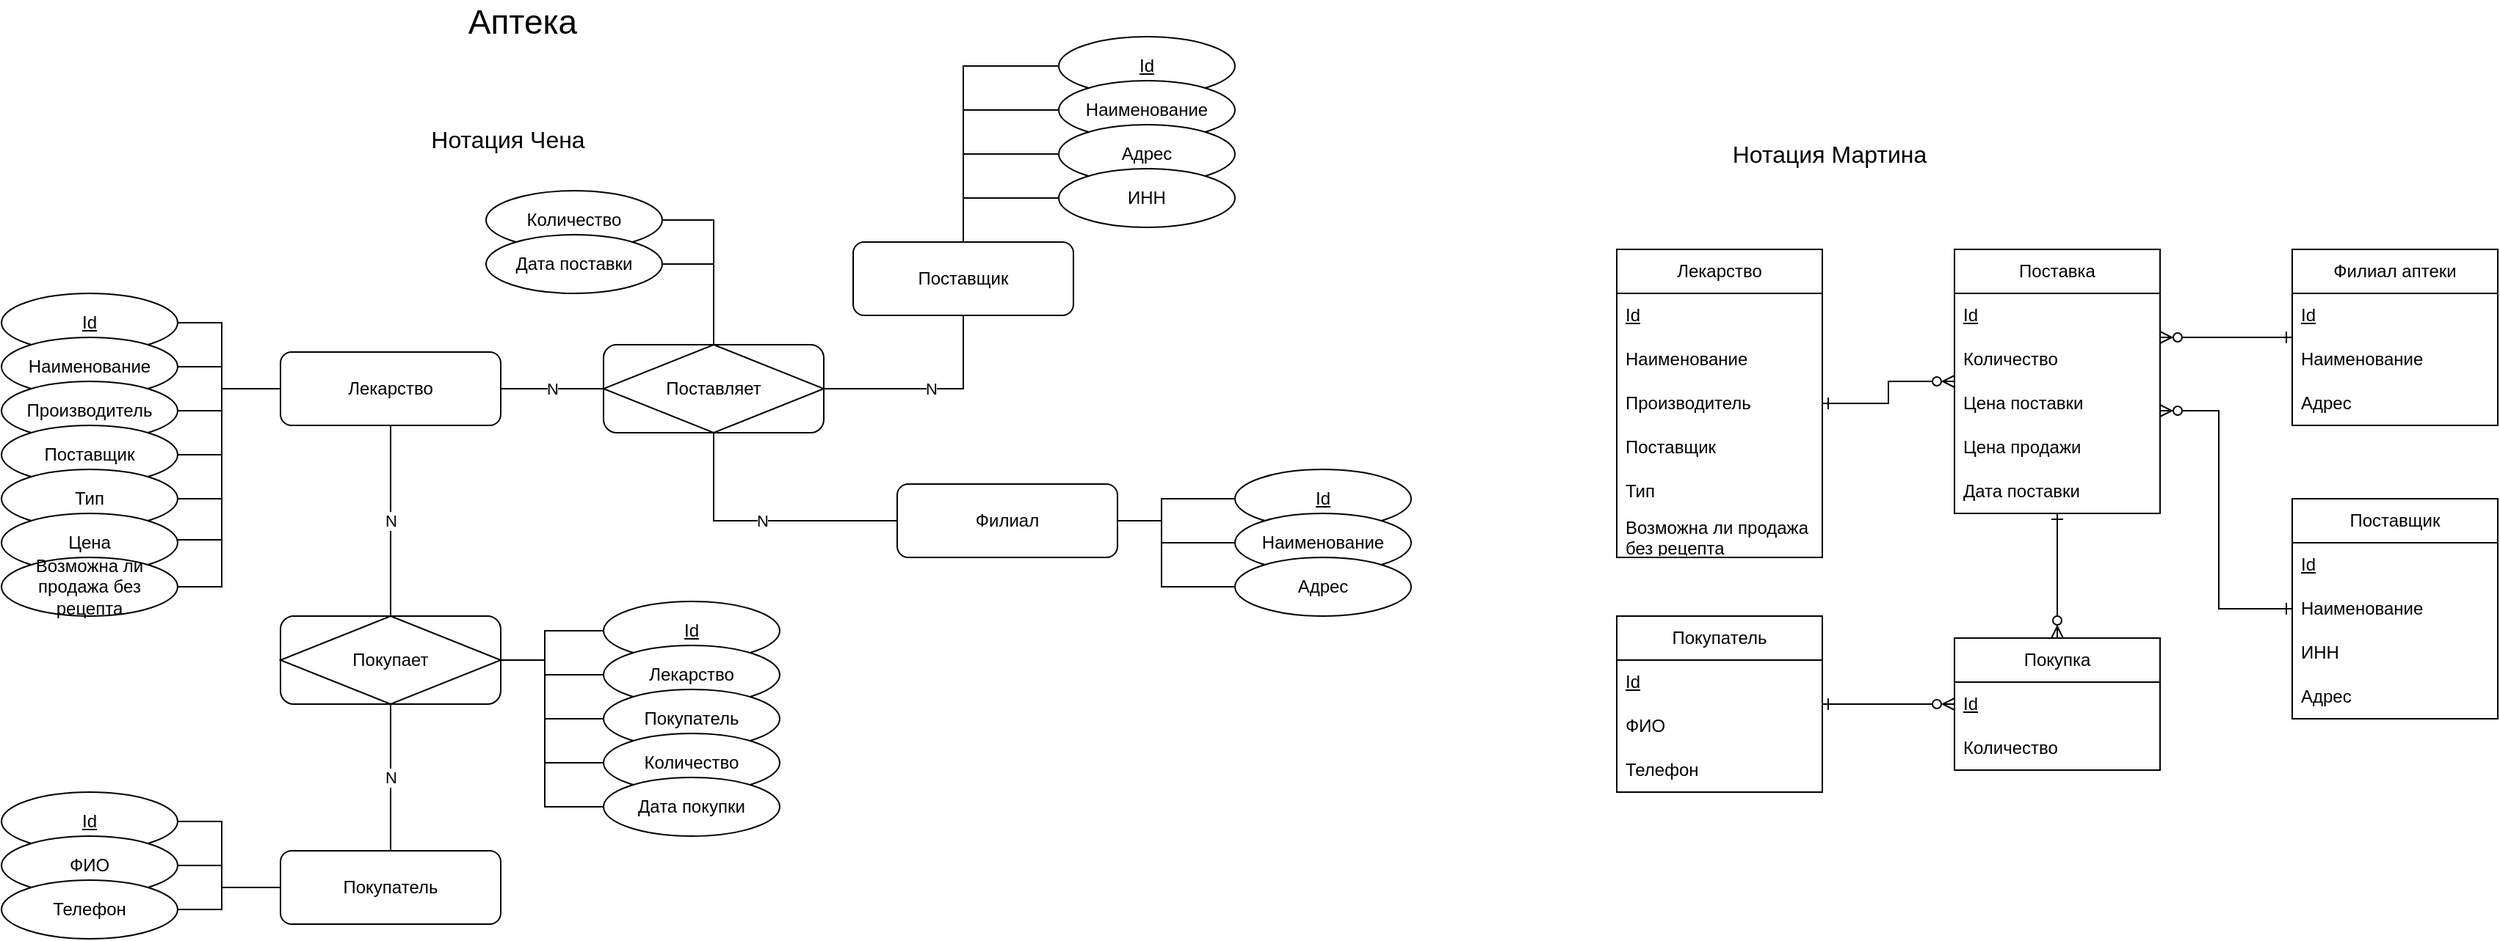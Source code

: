 <mxfile version="28.1.0">
  <diagram name="Страница — 1" id="FdrjbKADJGY1u3tTIWQw">
    <mxGraphModel dx="1416" dy="645" grid="1" gridSize="10" guides="1" tooltips="1" connect="1" arrows="1" fold="1" page="0" pageScale="1" pageWidth="827" pageHeight="1169" math="0" shadow="0">
      <root>
        <mxCell id="0" />
        <mxCell id="1" parent="0" />
        <mxCell id="_0isalq4gBAh9B2EabAM-83" value="" style="rounded=1;whiteSpace=wrap;html=1;" vertex="1" parent="1">
          <mxGeometry x="400" y="275" width="150" height="60" as="geometry" />
        </mxCell>
        <mxCell id="_0isalq4gBAh9B2EabAM-51" value="" style="rounded=1;whiteSpace=wrap;html=1;" vertex="1" parent="1">
          <mxGeometry x="180" y="460" width="150" height="60" as="geometry" />
        </mxCell>
        <mxCell id="_0isalq4gBAh9B2EabAM-1" value="Аптека" style="text;html=1;align=center;verticalAlign=middle;whiteSpace=wrap;rounded=0;fontSize=23;" vertex="1" parent="1">
          <mxGeometry x="280" y="40" width="130" height="30" as="geometry" />
        </mxCell>
        <mxCell id="_0isalq4gBAh9B2EabAM-4" value="N" style="edgeStyle=orthogonalEdgeStyle;rounded=0;orthogonalLoop=1;jettySize=auto;html=1;endArrow=none;endFill=0;" edge="1" parent="1" source="_0isalq4gBAh9B2EabAM-5" target="_0isalq4gBAh9B2EabAM-83">
          <mxGeometry relative="1" as="geometry">
            <Array as="points" />
          </mxGeometry>
        </mxCell>
        <mxCell id="_0isalq4gBAh9B2EabAM-5" value="Лекарство" style="rounded=1;whiteSpace=wrap;html=1;" vertex="1" parent="1">
          <mxGeometry x="180" y="280" width="150" height="50" as="geometry" />
        </mxCell>
        <mxCell id="_0isalq4gBAh9B2EabAM-6" value="Поставляет" style="rhombus;whiteSpace=wrap;html=1;" vertex="1" parent="1">
          <mxGeometry x="400" y="275" width="150" height="60" as="geometry" />
        </mxCell>
        <mxCell id="_0isalq4gBAh9B2EabAM-7" value="" style="edgeStyle=orthogonalEdgeStyle;rounded=0;orthogonalLoop=1;jettySize=auto;html=1;endArrow=none;endFill=0;" edge="1" parent="1" source="_0isalq4gBAh9B2EabAM-8" target="_0isalq4gBAh9B2EabAM-5">
          <mxGeometry relative="1" as="geometry">
            <Array as="points">
              <mxPoint x="140" y="260" />
              <mxPoint x="140" y="305" />
            </Array>
          </mxGeometry>
        </mxCell>
        <mxCell id="_0isalq4gBAh9B2EabAM-8" value="Id" style="ellipse;whiteSpace=wrap;html=1;fontStyle=4" vertex="1" parent="1">
          <mxGeometry x="-10" y="240" width="120" height="40" as="geometry" />
        </mxCell>
        <mxCell id="_0isalq4gBAh9B2EabAM-9" value="" style="edgeStyle=orthogonalEdgeStyle;rounded=0;orthogonalLoop=1;jettySize=auto;html=1;endArrow=none;endFill=0;" edge="1" parent="1" source="_0isalq4gBAh9B2EabAM-10" target="_0isalq4gBAh9B2EabAM-5">
          <mxGeometry relative="1" as="geometry">
            <Array as="points">
              <mxPoint x="140" y="290" />
              <mxPoint x="140" y="305" />
            </Array>
          </mxGeometry>
        </mxCell>
        <mxCell id="_0isalq4gBAh9B2EabAM-10" value="Наименование" style="ellipse;whiteSpace=wrap;html=1;fontStyle=0" vertex="1" parent="1">
          <mxGeometry x="-10" y="270" width="120" height="40" as="geometry" />
        </mxCell>
        <mxCell id="_0isalq4gBAh9B2EabAM-11" value="" style="edgeStyle=orthogonalEdgeStyle;rounded=0;orthogonalLoop=1;jettySize=auto;html=1;endArrow=none;endFill=0;" edge="1" parent="1" source="_0isalq4gBAh9B2EabAM-12" target="_0isalq4gBAh9B2EabAM-5">
          <mxGeometry relative="1" as="geometry">
            <Array as="points">
              <mxPoint x="140" y="320" />
              <mxPoint x="140" y="305" />
            </Array>
          </mxGeometry>
        </mxCell>
        <mxCell id="_0isalq4gBAh9B2EabAM-12" value="Производитель" style="ellipse;whiteSpace=wrap;html=1;fontStyle=0" vertex="1" parent="1">
          <mxGeometry x="-10" y="300" width="120" height="40" as="geometry" />
        </mxCell>
        <mxCell id="_0isalq4gBAh9B2EabAM-13" value="" style="edgeStyle=orthogonalEdgeStyle;rounded=0;orthogonalLoop=1;jettySize=auto;html=1;endArrow=none;endFill=0;" edge="1" parent="1" source="_0isalq4gBAh9B2EabAM-14" target="_0isalq4gBAh9B2EabAM-5">
          <mxGeometry relative="1" as="geometry">
            <Array as="points">
              <mxPoint x="140" y="350" />
              <mxPoint x="140" y="305" />
            </Array>
          </mxGeometry>
        </mxCell>
        <mxCell id="_0isalq4gBAh9B2EabAM-14" value="Поставщик" style="ellipse;whiteSpace=wrap;html=1;fontStyle=0" vertex="1" parent="1">
          <mxGeometry x="-10" y="330" width="120" height="40" as="geometry" />
        </mxCell>
        <mxCell id="_0isalq4gBAh9B2EabAM-15" value="Тип" style="ellipse;whiteSpace=wrap;html=1;fontStyle=0" vertex="1" parent="1">
          <mxGeometry x="-10" y="360" width="120" height="40" as="geometry" />
        </mxCell>
        <mxCell id="_0isalq4gBAh9B2EabAM-16" value="Цена" style="ellipse;whiteSpace=wrap;html=1;fontStyle=0" vertex="1" parent="1">
          <mxGeometry x="-10" y="390" width="120" height="40" as="geometry" />
        </mxCell>
        <mxCell id="_0isalq4gBAh9B2EabAM-17" value="" style="edgeStyle=orthogonalEdgeStyle;rounded=0;orthogonalLoop=1;jettySize=auto;html=1;endArrow=none;endFill=0;" edge="1" parent="1" source="_0isalq4gBAh9B2EabAM-18" target="_0isalq4gBAh9B2EabAM-5">
          <mxGeometry relative="1" as="geometry">
            <Array as="points">
              <mxPoint x="140" y="440" />
              <mxPoint x="140" y="305" />
            </Array>
          </mxGeometry>
        </mxCell>
        <mxCell id="_0isalq4gBAh9B2EabAM-18" value="Возможна ли продажа без рецепта" style="ellipse;whiteSpace=wrap;html=1;fontStyle=0" vertex="1" parent="1">
          <mxGeometry x="-10" y="420" width="120" height="40" as="geometry" />
        </mxCell>
        <mxCell id="_0isalq4gBAh9B2EabAM-19" value="" style="rounded=0;orthogonalLoop=1;jettySize=auto;html=1;endArrow=none;endFill=0;edgeStyle=orthogonalEdgeStyle;" edge="1" parent="1" source="_0isalq4gBAh9B2EabAM-15" target="_0isalq4gBAh9B2EabAM-5">
          <mxGeometry relative="1" as="geometry">
            <mxPoint x="130" y="415" as="sourcePoint" />
            <mxPoint x="200" y="370" as="targetPoint" />
            <Array as="points">
              <mxPoint x="140" y="380" />
              <mxPoint x="140" y="305" />
            </Array>
          </mxGeometry>
        </mxCell>
        <mxCell id="_0isalq4gBAh9B2EabAM-20" value="" style="rounded=0;orthogonalLoop=1;jettySize=auto;html=1;endArrow=none;endFill=0;edgeStyle=orthogonalEdgeStyle;" edge="1" parent="1" source="_0isalq4gBAh9B2EabAM-16" target="_0isalq4gBAh9B2EabAM-5">
          <mxGeometry relative="1" as="geometry">
            <mxPoint x="50" y="392.5" as="sourcePoint" />
            <mxPoint x="180" y="332.5" as="targetPoint" />
            <Array as="points">
              <mxPoint x="140" y="408" />
              <mxPoint x="140" y="305" />
            </Array>
          </mxGeometry>
        </mxCell>
        <mxCell id="_0isalq4gBAh9B2EabAM-21" value="N&lt;span style=&quot;color: rgba(0, 0, 0, 0); font-family: monospace; font-size: 0px; text-align: start; background-color: rgb(236, 236, 236);&quot;&gt;%3CmxGraphModel%3E%3Croot%3E%3CmxCell%20id%3D%220%22%2F%3E%3CmxCell%20id%3D%221%22%20parent%3D%220%22%2F%3E%3CmxCell%20id%3D%222%22%20value%3D%22%D0%9B%D0%B5%D0%BA%D0%B0%D1%80%D1%81%D1%82%D0%B2%D0%BE%22%20style%3D%22rounded%3D1%3BwhiteSpace%3Dwrap%3Bhtml%3D1%3B%22%20vertex%3D%221%22%20parent%3D%221%22%3E%3CmxGeometry%20x%3D%22180%22%20y%3D%22280%22%20width%3D%22150%22%20height%3D%2250%22%20as%3D%22geometry%22%2F%3E%3C%2FmxCell%3E%3C%2Froot%3E%3C%2FmxGraphModel%3E&lt;/span&gt;&lt;span style=&quot;color: rgba(0, 0, 0, 0); font-family: monospace; font-size: 0px; text-align: start; background-color: rgb(236, 236, 236);&quot;&gt;%3CmxGraphModel%3E%3Croot%3E%3CmxCell%20id%3D%220%22%2F%3E%3CmxCell%20id%3D%221%22%20parent%3D%220%22%2F%3E%3CmxCell%20id%3D%222%22%20value%3D%22%D0%9B%D0%B5%D0%BA%D0%B0%D1%80%D1%81%D1%82%D0%B2%D0%BE%22%20style%3D%22rounded%3D1%3BwhiteSpace%3Dwrap%3Bhtml%3D1%3B%22%20vertex%3D%221%22%20parent%3D%221%22%3E%3CmxGeometry%20x%3D%22180%22%20y%3D%22280%22%20width%3D%22150%22%20height%3D%2250%22%20as%3D%22geometry%22%2F%3E%3C%2FmxCell%3E%3C%2Froot%3E%3C%2FmxGraphModel%3E&lt;/span&gt;&lt;span style=&quot;color: rgba(0, 0, 0, 0); font-family: monospace; font-size: 0px; text-align: start; background-color: rgb(236, 236, 236);&quot;&gt;%3CmxGraphModel%3E%3Croot%3E%3CmxCell%20id%3D%220%22%2F%3E%3CmxCell%20id%3D%221%22%20parent%3D%220%22%2F%3E%3CmxCell%20id%3D%222%22%20value%3D%22%D0%9B%D0%B5%D0%BA%D0%B0%D1%80%D1%81%D1%82%D0%B2%D0%BE%22%20style%3D%22rounded%3D1%3BwhiteSpace%3Dwrap%3Bhtml%3D1%3B%22%20vertex%3D%221%22%20parent%3D%221%22%3E%3CmxGeometry%20x%3D%22180%22%20y%3D%22280%22%20width%3D%22150%22%20height%3D%2250%22%20as%3D%22geometry%22%2F%3E%3C%2FmxCell%3E%3C%2Froot%3E%3C%2FmxGraphModel%3E&lt;/span&gt;" style="edgeStyle=orthogonalEdgeStyle;rounded=0;orthogonalLoop=1;jettySize=auto;html=1;endArrow=none;endFill=0;" edge="1" parent="1" source="_0isalq4gBAh9B2EabAM-22" target="_0isalq4gBAh9B2EabAM-23">
          <mxGeometry relative="1" as="geometry" />
        </mxCell>
        <mxCell id="_0isalq4gBAh9B2EabAM-22" value="Покупатель" style="rounded=1;whiteSpace=wrap;html=1;" vertex="1" parent="1">
          <mxGeometry x="180" y="620" width="150" height="50" as="geometry" />
        </mxCell>
        <mxCell id="_0isalq4gBAh9B2EabAM-23" value="Покупает" style="rhombus;whiteSpace=wrap;html=1;" vertex="1" parent="1">
          <mxGeometry x="180" y="460" width="150" height="60" as="geometry" />
        </mxCell>
        <mxCell id="_0isalq4gBAh9B2EabAM-24" value="" style="edgeStyle=orthogonalEdgeStyle;rounded=0;orthogonalLoop=1;jettySize=auto;html=1;endArrow=none;endFill=0;" edge="1" parent="1" source="_0isalq4gBAh9B2EabAM-25" target="_0isalq4gBAh9B2EabAM-22">
          <mxGeometry relative="1" as="geometry">
            <Array as="points">
              <mxPoint x="140" y="600" />
              <mxPoint x="140" y="645" />
            </Array>
          </mxGeometry>
        </mxCell>
        <mxCell id="_0isalq4gBAh9B2EabAM-25" value="Id" style="ellipse;whiteSpace=wrap;html=1;fontStyle=4" vertex="1" parent="1">
          <mxGeometry x="-10" y="580" width="120" height="40" as="geometry" />
        </mxCell>
        <mxCell id="_0isalq4gBAh9B2EabAM-26" value="" style="edgeStyle=orthogonalEdgeStyle;rounded=0;orthogonalLoop=1;jettySize=auto;html=1;endArrow=none;endFill=0;" edge="1" parent="1" source="_0isalq4gBAh9B2EabAM-27" target="_0isalq4gBAh9B2EabAM-22">
          <mxGeometry relative="1" as="geometry">
            <Array as="points">
              <mxPoint x="140" y="630" />
              <mxPoint x="140" y="645" />
            </Array>
          </mxGeometry>
        </mxCell>
        <mxCell id="_0isalq4gBAh9B2EabAM-27" value="ФИО" style="ellipse;whiteSpace=wrap;html=1;fontStyle=0" vertex="1" parent="1">
          <mxGeometry x="-10" y="610" width="120" height="40" as="geometry" />
        </mxCell>
        <mxCell id="_0isalq4gBAh9B2EabAM-28" value="" style="edgeStyle=orthogonalEdgeStyle;rounded=0;orthogonalLoop=1;jettySize=auto;html=1;endArrow=none;endFill=0;" edge="1" parent="1" source="_0isalq4gBAh9B2EabAM-29" target="_0isalq4gBAh9B2EabAM-22">
          <mxGeometry relative="1" as="geometry">
            <Array as="points">
              <mxPoint x="140" y="660" />
              <mxPoint x="140" y="645" />
            </Array>
          </mxGeometry>
        </mxCell>
        <mxCell id="_0isalq4gBAh9B2EabAM-29" value="Телефон" style="ellipse;whiteSpace=wrap;html=1;fontStyle=0" vertex="1" parent="1">
          <mxGeometry x="-10" y="640" width="120" height="40" as="geometry" />
        </mxCell>
        <mxCell id="_0isalq4gBAh9B2EabAM-38" value="Поставщик" style="rounded=1;whiteSpace=wrap;html=1;" vertex="1" parent="1">
          <mxGeometry x="570" y="205" width="150" height="50" as="geometry" />
        </mxCell>
        <mxCell id="_0isalq4gBAh9B2EabAM-40" value="Id" style="ellipse;whiteSpace=wrap;html=1;fontStyle=4" vertex="1" parent="1">
          <mxGeometry x="710" y="65" width="120" height="40" as="geometry" />
        </mxCell>
        <mxCell id="_0isalq4gBAh9B2EabAM-43" value="Наименование" style="ellipse;whiteSpace=wrap;html=1;fontStyle=0" vertex="1" parent="1">
          <mxGeometry x="710" y="95" width="120" height="40" as="geometry" />
        </mxCell>
        <mxCell id="_0isalq4gBAh9B2EabAM-41" value="Адрес" style="ellipse;whiteSpace=wrap;html=1;fontStyle=0" vertex="1" parent="1">
          <mxGeometry x="710" y="125" width="120" height="40" as="geometry" />
        </mxCell>
        <mxCell id="_0isalq4gBAh9B2EabAM-42" value="" style="edgeStyle=orthogonalEdgeStyle;rounded=0;orthogonalLoop=1;jettySize=auto;html=1;endArrow=none;endFill=0;" edge="1" parent="1" source="_0isalq4gBAh9B2EabAM-43" target="_0isalq4gBAh9B2EabAM-38">
          <mxGeometry relative="1" as="geometry">
            <Array as="points">
              <mxPoint x="645" y="115" />
            </Array>
          </mxGeometry>
        </mxCell>
        <mxCell id="_0isalq4gBAh9B2EabAM-44" value="" style="rounded=0;orthogonalLoop=1;jettySize=auto;html=1;endArrow=none;endFill=0;edgeStyle=orthogonalEdgeStyle;" edge="1" parent="1" source="_0isalq4gBAh9B2EabAM-41" target="_0isalq4gBAh9B2EabAM-38">
          <mxGeometry relative="1" as="geometry">
            <mxPoint x="610" y="135" as="sourcePoint" />
            <mxPoint x="655" y="195" as="targetPoint" />
            <Array as="points">
              <mxPoint x="645" y="145" />
            </Array>
          </mxGeometry>
        </mxCell>
        <mxCell id="_0isalq4gBAh9B2EabAM-45" value="" style="rounded=0;orthogonalLoop=1;jettySize=auto;html=1;endArrow=none;endFill=0;edgeStyle=orthogonalEdgeStyle;" edge="1" parent="1" source="_0isalq4gBAh9B2EabAM-40" target="_0isalq4gBAh9B2EabAM-38">
          <mxGeometry relative="1" as="geometry">
            <mxPoint x="660" y="145" as="sourcePoint" />
            <mxPoint x="705" y="235" as="targetPoint" />
            <Array as="points">
              <mxPoint x="645" y="85" />
            </Array>
          </mxGeometry>
        </mxCell>
        <mxCell id="_0isalq4gBAh9B2EabAM-46" value="ИНН" style="ellipse;whiteSpace=wrap;html=1;fontStyle=0" vertex="1" parent="1">
          <mxGeometry x="710" y="155" width="120" height="40" as="geometry" />
        </mxCell>
        <mxCell id="_0isalq4gBAh9B2EabAM-47" value="" style="edgeStyle=orthogonalEdgeStyle;rounded=0;orthogonalLoop=1;jettySize=auto;html=1;endArrow=none;endFill=0;" edge="1" parent="1" source="_0isalq4gBAh9B2EabAM-46" target="_0isalq4gBAh9B2EabAM-38">
          <mxGeometry relative="1" as="geometry">
            <Array as="points">
              <mxPoint x="645" y="175" />
            </Array>
            <mxPoint x="610" y="135" as="sourcePoint" />
            <mxPoint x="655" y="195" as="targetPoint" />
          </mxGeometry>
        </mxCell>
        <mxCell id="_0isalq4gBAh9B2EabAM-50" value="N" style="edgeStyle=orthogonalEdgeStyle;rounded=0;orthogonalLoop=1;jettySize=auto;html=1;endArrow=none;endFill=0;" edge="1" parent="1" source="_0isalq4gBAh9B2EabAM-6" target="_0isalq4gBAh9B2EabAM-38">
          <mxGeometry relative="1" as="geometry">
            <mxPoint x="360" y="310" as="sourcePoint" />
            <mxPoint x="420" y="365" as="targetPoint" />
          </mxGeometry>
        </mxCell>
        <mxCell id="_0isalq4gBAh9B2EabAM-52" value="N&lt;span style=&quot;color: rgba(0, 0, 0, 0); font-family: monospace; font-size: 0px; text-align: start; background-color: rgb(236, 236, 236);&quot;&gt;%3CmxGraphModel%3E%3Croot%3E%3CmxCell%20id%3D%220%22%2F%3E%3CmxCell%20id%3D%221%22%20parent%3D%220%22%2F%3E%3CmxCell%20id%3D%222%22%20value%3D%22%D0%9B%D0%B5%D0%BA%D0%B0%D1%80%D1%81%D1%82%D0%B2%D0%BE%22%20style%3D%22rounded%3D1%3BwhiteSpace%3Dwrap%3Bhtml%3D1%3B%22%20vertex%3D%221%22%20parent%3D%221%22%3E%3CmxGeometry%20x%3D%22180%22%20y%3D%22280%22%20width%3D%22150%22%20height%3D%2250%22%20as%3D%22geometry%22%2F%3E%3C%2FmxCell%3E%3C%2Froot%3E%3C%2FmxGraphModel%3E&lt;/span&gt;&lt;span style=&quot;color: rgba(0, 0, 0, 0); font-family: monospace; font-size: 0px; text-align: start; background-color: rgb(236, 236, 236);&quot;&gt;%3CmxGraphModel%3E%3Croot%3E%3CmxCell%20id%3D%220%22%2F%3E%3CmxCell%20id%3D%221%22%20parent%3D%220%22%2F%3E%3CmxCell%20id%3D%222%22%20value%3D%22%D0%9B%D0%B5%D0%BA%D0%B0%D1%80%D1%81%D1%82%D0%B2%D0%BE%22%20style%3D%22rounded%3D1%3BwhiteSpace%3Dwrap%3Bhtml%3D1%3B%22%20vertex%3D%221%22%20parent%3D%221%22%3E%3CmxGeometry%20x%3D%22180%22%20y%3D%22280%22%20width%3D%22150%22%20height%3D%2250%22%20as%3D%22geometry%22%2F%3E%3C%2FmxCell%3E%3C%2Froot%3E%3C%2FmxGraphModel%3E&lt;/span&gt;&lt;span style=&quot;color: rgba(0, 0, 0, 0); font-family: monospace; font-size: 0px; text-align: start; background-color: rgb(236, 236, 236);&quot;&gt;%3CmxGraphModel%3E%3Croot%3E%3CmxCell%20id%3D%220%22%2F%3E%3CmxCell%20id%3D%221%22%20parent%3D%220%22%2F%3E%3CmxCell%20id%3D%222%22%20value%3D%22%D0%9B%D0%B5%D0%BA%D0%B0%D1%80%D1%81%D1%82%D0%B2%D0%BE%22%20style%3D%22rounded%3D1%3BwhiteSpace%3Dwrap%3Bhtml%3D1%3B%22%20vertex%3D%221%22%20parent%3D%221%22%3E%3CmxGeometry%20x%3D%22180%22%20y%3D%22280%22%20width%3D%22150%22%20height%3D%2250%22%20as%3D%22geometry%22%2F%3E%3C%2FmxCell%3E%3C%2Froot%3E%3C%2FmxGraphModel%3E&lt;/span&gt;" style="edgeStyle=orthogonalEdgeStyle;rounded=0;orthogonalLoop=1;jettySize=auto;html=1;endArrow=none;endFill=0;" edge="1" parent="1" source="_0isalq4gBAh9B2EabAM-51" target="_0isalq4gBAh9B2EabAM-5">
          <mxGeometry relative="1" as="geometry">
            <mxPoint x="270" y="560" as="sourcePoint" />
            <mxPoint x="270" y="490" as="targetPoint" />
          </mxGeometry>
        </mxCell>
        <mxCell id="_0isalq4gBAh9B2EabAM-56" value="Id" style="ellipse;whiteSpace=wrap;html=1;fontStyle=4" vertex="1" parent="1">
          <mxGeometry x="400" y="450" width="120" height="40" as="geometry" />
        </mxCell>
        <mxCell id="_0isalq4gBAh9B2EabAM-57" value="Лекарство" style="ellipse;whiteSpace=wrap;html=1;fontStyle=0" vertex="1" parent="1">
          <mxGeometry x="400" y="480" width="120" height="40" as="geometry" />
        </mxCell>
        <mxCell id="_0isalq4gBAh9B2EabAM-58" value="Покупатель" style="ellipse;whiteSpace=wrap;html=1;fontStyle=0" vertex="1" parent="1">
          <mxGeometry x="400" y="510" width="120" height="40" as="geometry" />
        </mxCell>
        <mxCell id="_0isalq4gBAh9B2EabAM-59" value="Количество" style="ellipse;whiteSpace=wrap;html=1;fontStyle=0" vertex="1" parent="1">
          <mxGeometry x="400" y="540" width="120" height="40" as="geometry" />
        </mxCell>
        <mxCell id="_0isalq4gBAh9B2EabAM-61" value="Филиал" style="rounded=1;whiteSpace=wrap;html=1;" vertex="1" parent="1">
          <mxGeometry x="600" y="370" width="150" height="50" as="geometry" />
        </mxCell>
        <mxCell id="_0isalq4gBAh9B2EabAM-62" value="Id" style="ellipse;whiteSpace=wrap;html=1;fontStyle=4" vertex="1" parent="1">
          <mxGeometry x="830" y="360" width="120" height="40" as="geometry" />
        </mxCell>
        <mxCell id="_0isalq4gBAh9B2EabAM-63" value="Наименование" style="ellipse;whiteSpace=wrap;html=1;fontStyle=0" vertex="1" parent="1">
          <mxGeometry x="830" y="390" width="120" height="40" as="geometry" />
        </mxCell>
        <mxCell id="_0isalq4gBAh9B2EabAM-64" value="Адрес" style="ellipse;whiteSpace=wrap;html=1;fontStyle=0" vertex="1" parent="1">
          <mxGeometry x="830" y="420" width="120" height="40" as="geometry" />
        </mxCell>
        <mxCell id="_0isalq4gBAh9B2EabAM-65" value="" style="edgeStyle=orthogonalEdgeStyle;rounded=0;orthogonalLoop=1;jettySize=auto;html=1;endArrow=none;endFill=0;" edge="1" parent="1" source="_0isalq4gBAh9B2EabAM-63" target="_0isalq4gBAh9B2EabAM-61">
          <mxGeometry relative="1" as="geometry">
            <Array as="points">
              <mxPoint x="780" y="410" />
              <mxPoint x="780" y="395" />
            </Array>
          </mxGeometry>
        </mxCell>
        <mxCell id="_0isalq4gBAh9B2EabAM-66" value="" style="rounded=0;orthogonalLoop=1;jettySize=auto;html=1;endArrow=none;endFill=0;edgeStyle=orthogonalEdgeStyle;" edge="1" parent="1" source="_0isalq4gBAh9B2EabAM-64" target="_0isalq4gBAh9B2EabAM-61">
          <mxGeometry relative="1" as="geometry">
            <mxPoint x="620" y="340" as="sourcePoint" />
            <mxPoint x="665" y="400" as="targetPoint" />
            <Array as="points">
              <mxPoint x="780" y="440" />
              <mxPoint x="780" y="395" />
            </Array>
          </mxGeometry>
        </mxCell>
        <mxCell id="_0isalq4gBAh9B2EabAM-67" value="" style="rounded=0;orthogonalLoop=1;jettySize=auto;html=1;endArrow=none;endFill=0;edgeStyle=orthogonalEdgeStyle;" edge="1" parent="1" source="_0isalq4gBAh9B2EabAM-62" target="_0isalq4gBAh9B2EabAM-61">
          <mxGeometry relative="1" as="geometry">
            <mxPoint x="670" y="350" as="sourcePoint" />
            <mxPoint x="715" y="440" as="targetPoint" />
            <Array as="points">
              <mxPoint x="780" y="380" />
              <mxPoint x="780" y="395" />
            </Array>
          </mxGeometry>
        </mxCell>
        <mxCell id="_0isalq4gBAh9B2EabAM-74" value="N" style="edgeStyle=orthogonalEdgeStyle;rounded=0;orthogonalLoop=1;jettySize=auto;html=1;endArrow=none;endFill=0;" edge="1" parent="1" source="_0isalq4gBAh9B2EabAM-83" target="_0isalq4gBAh9B2EabAM-61">
          <mxGeometry relative="1" as="geometry">
            <mxPoint x="535" y="340" as="sourcePoint" />
            <mxPoint x="625" y="370" as="targetPoint" />
            <Array as="points">
              <mxPoint x="475" y="395" />
            </Array>
          </mxGeometry>
        </mxCell>
        <mxCell id="_0isalq4gBAh9B2EabAM-75" value="Количество" style="ellipse;whiteSpace=wrap;html=1;fontStyle=0" vertex="1" parent="1">
          <mxGeometry x="320" y="170" width="120" height="40" as="geometry" />
        </mxCell>
        <mxCell id="_0isalq4gBAh9B2EabAM-76" value="" style="edgeStyle=orthogonalEdgeStyle;rounded=0;orthogonalLoop=1;jettySize=auto;html=1;endArrow=none;endFill=0;" edge="1" parent="1" source="_0isalq4gBAh9B2EabAM-75" target="_0isalq4gBAh9B2EabAM-83">
          <mxGeometry relative="1" as="geometry">
            <Array as="points">
              <mxPoint x="475" y="190" />
            </Array>
            <mxPoint x="130" y="575" as="sourcePoint" />
            <mxPoint x="200" y="440" as="targetPoint" />
          </mxGeometry>
        </mxCell>
        <mxCell id="_0isalq4gBAh9B2EabAM-79" value="Дата покупки" style="ellipse;whiteSpace=wrap;html=1;fontStyle=0" vertex="1" parent="1">
          <mxGeometry x="400" y="570" width="120" height="40" as="geometry" />
        </mxCell>
        <mxCell id="_0isalq4gBAh9B2EabAM-80" value="Дата поставки" style="ellipse;whiteSpace=wrap;html=1;fontStyle=0" vertex="1" parent="1">
          <mxGeometry x="320" y="200" width="120" height="40" as="geometry" />
        </mxCell>
        <mxCell id="_0isalq4gBAh9B2EabAM-81" value="" style="edgeStyle=orthogonalEdgeStyle;rounded=0;orthogonalLoop=1;jettySize=auto;html=1;endArrow=none;endFill=0;" edge="1" parent="1" source="_0isalq4gBAh9B2EabAM-80" target="_0isalq4gBAh9B2EabAM-83">
          <mxGeometry relative="1" as="geometry">
            <Array as="points">
              <mxPoint x="475" y="220" />
            </Array>
            <mxPoint x="170" y="645" as="sourcePoint" />
            <mxPoint x="240" y="480" as="targetPoint" />
          </mxGeometry>
        </mxCell>
        <mxCell id="_0isalq4gBAh9B2EabAM-85" value="&lt;font style=&quot;font-size: 16px;&quot;&gt;Нотация Чена&lt;/font&gt;" style="text;html=1;align=center;verticalAlign=middle;whiteSpace=wrap;rounded=0;fontSize=18;" vertex="1" parent="1">
          <mxGeometry x="270" y="120" width="130" height="30" as="geometry" />
        </mxCell>
        <mxCell id="_0isalq4gBAh9B2EabAM-86" value="" style="edgeStyle=orthogonalEdgeStyle;rounded=0;orthogonalLoop=1;jettySize=auto;html=1;endArrow=none;endFill=0;" edge="1" parent="1" source="_0isalq4gBAh9B2EabAM-51" target="_0isalq4gBAh9B2EabAM-56">
          <mxGeometry relative="1" as="geometry">
            <Array as="points">
              <mxPoint x="360" y="490" />
              <mxPoint x="360" y="470" />
            </Array>
            <mxPoint x="170" y="300" as="sourcePoint" />
            <mxPoint x="240" y="345" as="targetPoint" />
          </mxGeometry>
        </mxCell>
        <mxCell id="_0isalq4gBAh9B2EabAM-87" value="" style="edgeStyle=orthogonalEdgeStyle;rounded=0;orthogonalLoop=1;jettySize=auto;html=1;endArrow=none;endFill=0;" edge="1" parent="1" source="_0isalq4gBAh9B2EabAM-51" target="_0isalq4gBAh9B2EabAM-57">
          <mxGeometry relative="1" as="geometry">
            <Array as="points">
              <mxPoint x="360" y="490" />
              <mxPoint x="360" y="500" />
            </Array>
            <mxPoint x="380" y="520" as="sourcePoint" />
            <mxPoint x="450" y="520" as="targetPoint" />
          </mxGeometry>
        </mxCell>
        <mxCell id="_0isalq4gBAh9B2EabAM-88" value="" style="edgeStyle=orthogonalEdgeStyle;rounded=0;orthogonalLoop=1;jettySize=auto;html=1;endArrow=none;endFill=0;" edge="1" parent="1" source="_0isalq4gBAh9B2EabAM-51" target="_0isalq4gBAh9B2EabAM-58">
          <mxGeometry relative="1" as="geometry">
            <Array as="points">
              <mxPoint x="360" y="490" />
              <mxPoint x="360" y="530" />
            </Array>
            <mxPoint x="390" y="560" as="sourcePoint" />
            <mxPoint x="460" y="570" as="targetPoint" />
          </mxGeometry>
        </mxCell>
        <mxCell id="_0isalq4gBAh9B2EabAM-89" value="" style="edgeStyle=orthogonalEdgeStyle;rounded=0;orthogonalLoop=1;jettySize=auto;html=1;endArrow=none;endFill=0;" edge="1" parent="1" source="_0isalq4gBAh9B2EabAM-51" target="_0isalq4gBAh9B2EabAM-59">
          <mxGeometry relative="1" as="geometry">
            <Array as="points">
              <mxPoint x="360" y="490" />
              <mxPoint x="360" y="560" />
            </Array>
            <mxPoint x="370" y="550" as="sourcePoint" />
            <mxPoint x="440" y="590" as="targetPoint" />
          </mxGeometry>
        </mxCell>
        <mxCell id="_0isalq4gBAh9B2EabAM-90" value="" style="edgeStyle=orthogonalEdgeStyle;rounded=0;orthogonalLoop=1;jettySize=auto;html=1;endArrow=none;endFill=0;" edge="1" parent="1" source="_0isalq4gBAh9B2EabAM-51" target="_0isalq4gBAh9B2EabAM-79">
          <mxGeometry relative="1" as="geometry">
            <Array as="points">
              <mxPoint x="360" y="490" />
              <mxPoint x="360" y="590" />
            </Array>
            <mxPoint x="360" y="550" as="sourcePoint" />
            <mxPoint x="430" y="620" as="targetPoint" />
          </mxGeometry>
        </mxCell>
        <mxCell id="_0isalq4gBAh9B2EabAM-91" value="&lt;font style=&quot;font-size: 16px;&quot;&gt;Нотация Мартина&lt;/font&gt;" style="text;html=1;align=center;verticalAlign=middle;whiteSpace=wrap;rounded=0;fontSize=18;" vertex="1" parent="1">
          <mxGeometry x="1140" y="130" width="190" height="30" as="geometry" />
        </mxCell>
        <mxCell id="_0isalq4gBAh9B2EabAM-92" value="Лекарство" style="swimlane;fontStyle=0;childLayout=stackLayout;horizontal=1;startSize=30;horizontalStack=0;resizeParent=1;resizeParentMax=0;resizeLast=0;collapsible=1;marginBottom=0;whiteSpace=wrap;html=1;" vertex="1" parent="1">
          <mxGeometry x="1090" y="210" width="140" height="210" as="geometry" />
        </mxCell>
        <mxCell id="_0isalq4gBAh9B2EabAM-93" value="Id" style="text;strokeColor=none;fillColor=none;align=left;verticalAlign=middle;spacingLeft=4;spacingRight=4;overflow=hidden;points=[[0,0.5],[1,0.5]];portConstraint=eastwest;rotatable=0;whiteSpace=wrap;html=1;fontStyle=4" vertex="1" parent="_0isalq4gBAh9B2EabAM-92">
          <mxGeometry y="30" width="140" height="30" as="geometry" />
        </mxCell>
        <mxCell id="_0isalq4gBAh9B2EabAM-94" value="Наименование" style="text;strokeColor=none;fillColor=none;align=left;verticalAlign=middle;spacingLeft=4;spacingRight=4;overflow=hidden;points=[[0,0.5],[1,0.5]];portConstraint=eastwest;rotatable=0;whiteSpace=wrap;html=1;" vertex="1" parent="_0isalq4gBAh9B2EabAM-92">
          <mxGeometry y="60" width="140" height="30" as="geometry" />
        </mxCell>
        <mxCell id="_0isalq4gBAh9B2EabAM-95" value="Производитель" style="text;strokeColor=none;fillColor=none;align=left;verticalAlign=middle;spacingLeft=4;spacingRight=4;overflow=hidden;points=[[0,0.5],[1,0.5]];portConstraint=eastwest;rotatable=0;whiteSpace=wrap;html=1;" vertex="1" parent="_0isalq4gBAh9B2EabAM-92">
          <mxGeometry y="90" width="140" height="30" as="geometry" />
        </mxCell>
        <mxCell id="_0isalq4gBAh9B2EabAM-96" value="Поставщик" style="text;strokeColor=none;fillColor=none;align=left;verticalAlign=middle;spacingLeft=4;spacingRight=4;overflow=hidden;points=[[0,0.5],[1,0.5]];portConstraint=eastwest;rotatable=0;whiteSpace=wrap;html=1;" vertex="1" parent="_0isalq4gBAh9B2EabAM-92">
          <mxGeometry y="120" width="140" height="30" as="geometry" />
        </mxCell>
        <mxCell id="_0isalq4gBAh9B2EabAM-97" value="Тип" style="text;strokeColor=none;fillColor=none;align=left;verticalAlign=middle;spacingLeft=4;spacingRight=4;overflow=hidden;points=[[0,0.5],[1,0.5]];portConstraint=eastwest;rotatable=0;whiteSpace=wrap;html=1;" vertex="1" parent="_0isalq4gBAh9B2EabAM-92">
          <mxGeometry y="150" width="140" height="30" as="geometry" />
        </mxCell>
        <mxCell id="_0isalq4gBAh9B2EabAM-99" value="Возможна ли продажа без рецепта" style="text;strokeColor=none;fillColor=none;align=left;verticalAlign=middle;spacingLeft=4;spacingRight=4;overflow=hidden;points=[[0,0.5],[1,0.5]];portConstraint=eastwest;rotatable=0;whiteSpace=wrap;html=1;" vertex="1" parent="_0isalq4gBAh9B2EabAM-92">
          <mxGeometry y="180" width="140" height="30" as="geometry" />
        </mxCell>
        <mxCell id="_0isalq4gBAh9B2EabAM-100" value="Поставка" style="swimlane;fontStyle=0;childLayout=stackLayout;horizontal=1;startSize=30;horizontalStack=0;resizeParent=1;resizeParentMax=0;resizeLast=0;collapsible=1;marginBottom=0;whiteSpace=wrap;html=1;" vertex="1" parent="1">
          <mxGeometry x="1320" y="210" width="140" height="180" as="geometry" />
        </mxCell>
        <mxCell id="_0isalq4gBAh9B2EabAM-101" value="Id" style="text;strokeColor=none;fillColor=none;align=left;verticalAlign=middle;spacingLeft=4;spacingRight=4;overflow=hidden;points=[[0,0.5],[1,0.5]];portConstraint=eastwest;rotatable=0;whiteSpace=wrap;html=1;fontStyle=4" vertex="1" parent="_0isalq4gBAh9B2EabAM-100">
          <mxGeometry y="30" width="140" height="30" as="geometry" />
        </mxCell>
        <mxCell id="_0isalq4gBAh9B2EabAM-102" value="Количество" style="text;strokeColor=none;fillColor=none;align=left;verticalAlign=middle;spacingLeft=4;spacingRight=4;overflow=hidden;points=[[0,0.5],[1,0.5]];portConstraint=eastwest;rotatable=0;whiteSpace=wrap;html=1;" vertex="1" parent="_0isalq4gBAh9B2EabAM-100">
          <mxGeometry y="60" width="140" height="30" as="geometry" />
        </mxCell>
        <mxCell id="_0isalq4gBAh9B2EabAM-120" value="Цена поставки" style="text;strokeColor=none;fillColor=none;align=left;verticalAlign=middle;spacingLeft=4;spacingRight=4;overflow=hidden;points=[[0,0.5],[1,0.5]];portConstraint=eastwest;rotatable=0;whiteSpace=wrap;html=1;" vertex="1" parent="_0isalq4gBAh9B2EabAM-100">
          <mxGeometry y="90" width="140" height="30" as="geometry" />
        </mxCell>
        <mxCell id="_0isalq4gBAh9B2EabAM-128" value="Цена продажи" style="text;strokeColor=none;fillColor=none;align=left;verticalAlign=middle;spacingLeft=4;spacingRight=4;overflow=hidden;points=[[0,0.5],[1,0.5]];portConstraint=eastwest;rotatable=0;whiteSpace=wrap;html=1;" vertex="1" parent="_0isalq4gBAh9B2EabAM-100">
          <mxGeometry y="120" width="140" height="30" as="geometry" />
        </mxCell>
        <mxCell id="_0isalq4gBAh9B2EabAM-121" value="Дата поставки" style="text;strokeColor=none;fillColor=none;align=left;verticalAlign=middle;spacingLeft=4;spacingRight=4;overflow=hidden;points=[[0,0.5],[1,0.5]];portConstraint=eastwest;rotatable=0;whiteSpace=wrap;html=1;" vertex="1" parent="_0isalq4gBAh9B2EabAM-100">
          <mxGeometry y="150" width="140" height="30" as="geometry" />
        </mxCell>
        <mxCell id="_0isalq4gBAh9B2EabAM-103" value="" style="edgeStyle=orthogonalEdgeStyle;rounded=0;orthogonalLoop=1;jettySize=auto;html=1;startArrow=ERone;startFill=0;endArrow=ERzeroToMany;endFill=0;" edge="1" parent="1" source="_0isalq4gBAh9B2EabAM-104" target="_0isalq4gBAh9B2EabAM-115">
          <mxGeometry relative="1" as="geometry" />
        </mxCell>
        <mxCell id="_0isalq4gBAh9B2EabAM-104" value="Покупатель" style="swimlane;fontStyle=0;childLayout=stackLayout;horizontal=1;startSize=30;horizontalStack=0;resizeParent=1;resizeParentMax=0;resizeLast=0;collapsible=1;marginBottom=0;whiteSpace=wrap;html=1;" vertex="1" parent="1">
          <mxGeometry x="1090" y="460" width="140" height="120" as="geometry" />
        </mxCell>
        <mxCell id="_0isalq4gBAh9B2EabAM-105" value="Id" style="text;strokeColor=none;fillColor=none;align=left;verticalAlign=middle;spacingLeft=4;spacingRight=4;overflow=hidden;points=[[0,0.5],[1,0.5]];portConstraint=eastwest;rotatable=0;whiteSpace=wrap;html=1;fontStyle=4" vertex="1" parent="_0isalq4gBAh9B2EabAM-104">
          <mxGeometry y="30" width="140" height="30" as="geometry" />
        </mxCell>
        <mxCell id="_0isalq4gBAh9B2EabAM-106" value="ФИО" style="text;strokeColor=none;fillColor=none;align=left;verticalAlign=middle;spacingLeft=4;spacingRight=4;overflow=hidden;points=[[0,0.5],[1,0.5]];portConstraint=eastwest;rotatable=0;whiteSpace=wrap;html=1;" vertex="1" parent="_0isalq4gBAh9B2EabAM-104">
          <mxGeometry y="60" width="140" height="30" as="geometry" />
        </mxCell>
        <mxCell id="_0isalq4gBAh9B2EabAM-107" value="Телефон" style="text;strokeColor=none;fillColor=none;align=left;verticalAlign=middle;spacingLeft=4;spacingRight=4;overflow=hidden;points=[[0,0.5],[1,0.5]];portConstraint=eastwest;rotatable=0;whiteSpace=wrap;html=1;" vertex="1" parent="_0isalq4gBAh9B2EabAM-104">
          <mxGeometry y="90" width="140" height="30" as="geometry" />
        </mxCell>
        <mxCell id="_0isalq4gBAh9B2EabAM-109" value="Филиал аптеки" style="swimlane;fontStyle=0;childLayout=stackLayout;horizontal=1;startSize=30;horizontalStack=0;resizeParent=1;resizeParentMax=0;resizeLast=0;collapsible=1;marginBottom=0;whiteSpace=wrap;html=1;" vertex="1" parent="1">
          <mxGeometry x="1550" y="210" width="140" height="120" as="geometry" />
        </mxCell>
        <mxCell id="_0isalq4gBAh9B2EabAM-110" value="Id" style="text;strokeColor=none;fillColor=none;align=left;verticalAlign=middle;spacingLeft=4;spacingRight=4;overflow=hidden;points=[[0,0.5],[1,0.5]];portConstraint=eastwest;rotatable=0;whiteSpace=wrap;html=1;fontStyle=4" vertex="1" parent="_0isalq4gBAh9B2EabAM-109">
          <mxGeometry y="30" width="140" height="30" as="geometry" />
        </mxCell>
        <mxCell id="_0isalq4gBAh9B2EabAM-112" value="Наименование" style="text;strokeColor=none;fillColor=none;align=left;verticalAlign=middle;spacingLeft=4;spacingRight=4;overflow=hidden;points=[[0,0.5],[1,0.5]];portConstraint=eastwest;rotatable=0;whiteSpace=wrap;html=1;" vertex="1" parent="_0isalq4gBAh9B2EabAM-109">
          <mxGeometry y="60" width="140" height="30" as="geometry" />
        </mxCell>
        <mxCell id="_0isalq4gBAh9B2EabAM-111" value="Адрес" style="text;strokeColor=none;fillColor=none;align=left;verticalAlign=middle;spacingLeft=4;spacingRight=4;overflow=hidden;points=[[0,0.5],[1,0.5]];portConstraint=eastwest;rotatable=0;whiteSpace=wrap;html=1;" vertex="1" parent="_0isalq4gBAh9B2EabAM-109">
          <mxGeometry y="90" width="140" height="30" as="geometry" />
        </mxCell>
        <mxCell id="_0isalq4gBAh9B2EabAM-113" value="" style="edgeStyle=orthogonalEdgeStyle;rounded=0;orthogonalLoop=1;jettySize=auto;html=1;endArrow=ERzeroToMany;endFill=0;startArrow=ERone;startFill=0;" edge="1" parent="1" source="_0isalq4gBAh9B2EabAM-92" target="_0isalq4gBAh9B2EabAM-100">
          <mxGeometry relative="1" as="geometry" />
        </mxCell>
        <mxCell id="_0isalq4gBAh9B2EabAM-114" value="" style="edgeStyle=orthogonalEdgeStyle;rounded=0;orthogonalLoop=1;jettySize=auto;html=1;startArrow=ERone;startFill=0;endArrow=ERzeroToMany;endFill=0;" edge="1" parent="1" source="_0isalq4gBAh9B2EabAM-109" target="_0isalq4gBAh9B2EabAM-100">
          <mxGeometry relative="1" as="geometry">
            <Array as="points">
              <mxPoint x="1480" y="270" />
              <mxPoint x="1480" y="270" />
            </Array>
          </mxGeometry>
        </mxCell>
        <mxCell id="_0isalq4gBAh9B2EabAM-115" value="Покупка" style="swimlane;fontStyle=0;childLayout=stackLayout;horizontal=1;startSize=30;horizontalStack=0;resizeParent=1;resizeParentMax=0;resizeLast=0;collapsible=1;marginBottom=0;whiteSpace=wrap;html=1;" vertex="1" parent="1">
          <mxGeometry x="1320" y="475" width="140" height="90" as="geometry" />
        </mxCell>
        <mxCell id="_0isalq4gBAh9B2EabAM-116" value="Id" style="text;strokeColor=none;fillColor=none;align=left;verticalAlign=middle;spacingLeft=4;spacingRight=4;overflow=hidden;points=[[0,0.5],[1,0.5]];portConstraint=eastwest;rotatable=0;whiteSpace=wrap;html=1;fontStyle=4" vertex="1" parent="_0isalq4gBAh9B2EabAM-115">
          <mxGeometry y="30" width="140" height="30" as="geometry" />
        </mxCell>
        <mxCell id="_0isalq4gBAh9B2EabAM-117" value="Количество" style="text;strokeColor=none;fillColor=none;align=left;verticalAlign=middle;spacingLeft=4;spacingRight=4;overflow=hidden;points=[[0,0.5],[1,0.5]];portConstraint=eastwest;rotatable=0;whiteSpace=wrap;html=1;" vertex="1" parent="_0isalq4gBAh9B2EabAM-115">
          <mxGeometry y="60" width="140" height="30" as="geometry" />
        </mxCell>
        <mxCell id="_0isalq4gBAh9B2EabAM-119" value="" style="edgeStyle=orthogonalEdgeStyle;rounded=0;orthogonalLoop=1;jettySize=auto;html=1;endArrow=ERone;endFill=0;startArrow=ERzeroToMany;startFill=0;" edge="1" parent="1" source="_0isalq4gBAh9B2EabAM-115" target="_0isalq4gBAh9B2EabAM-100">
          <mxGeometry relative="1" as="geometry">
            <mxPoint x="1270" y="375" as="sourcePoint" />
            <mxPoint x="1360" y="300" as="targetPoint" />
          </mxGeometry>
        </mxCell>
        <mxCell id="_0isalq4gBAh9B2EabAM-122" value="Поставщик" style="swimlane;fontStyle=0;childLayout=stackLayout;horizontal=1;startSize=30;horizontalStack=0;resizeParent=1;resizeParentMax=0;resizeLast=0;collapsible=1;marginBottom=0;whiteSpace=wrap;html=1;" vertex="1" parent="1">
          <mxGeometry x="1550" y="380" width="140" height="150" as="geometry" />
        </mxCell>
        <mxCell id="_0isalq4gBAh9B2EabAM-123" value="Id" style="text;strokeColor=none;fillColor=none;align=left;verticalAlign=middle;spacingLeft=4;spacingRight=4;overflow=hidden;points=[[0,0.5],[1,0.5]];portConstraint=eastwest;rotatable=0;whiteSpace=wrap;html=1;fontStyle=4" vertex="1" parent="_0isalq4gBAh9B2EabAM-122">
          <mxGeometry y="30" width="140" height="30" as="geometry" />
        </mxCell>
        <mxCell id="_0isalq4gBAh9B2EabAM-125" value="Наименование" style="text;strokeColor=none;fillColor=none;align=left;verticalAlign=middle;spacingLeft=4;spacingRight=4;overflow=hidden;points=[[0,0.5],[1,0.5]];portConstraint=eastwest;rotatable=0;whiteSpace=wrap;html=1;" vertex="1" parent="_0isalq4gBAh9B2EabAM-122">
          <mxGeometry y="60" width="140" height="30" as="geometry" />
        </mxCell>
        <mxCell id="_0isalq4gBAh9B2EabAM-126" value="ИНН" style="text;strokeColor=none;fillColor=none;align=left;verticalAlign=middle;spacingLeft=4;spacingRight=4;overflow=hidden;points=[[0,0.5],[1,0.5]];portConstraint=eastwest;rotatable=0;whiteSpace=wrap;html=1;" vertex="1" parent="_0isalq4gBAh9B2EabAM-122">
          <mxGeometry y="90" width="140" height="30" as="geometry" />
        </mxCell>
        <mxCell id="_0isalq4gBAh9B2EabAM-124" value="Адрес" style="text;strokeColor=none;fillColor=none;align=left;verticalAlign=middle;spacingLeft=4;spacingRight=4;overflow=hidden;points=[[0,0.5],[1,0.5]];portConstraint=eastwest;rotatable=0;whiteSpace=wrap;html=1;" vertex="1" parent="_0isalq4gBAh9B2EabAM-122">
          <mxGeometry y="120" width="140" height="30" as="geometry" />
        </mxCell>
        <mxCell id="_0isalq4gBAh9B2EabAM-127" value="" style="edgeStyle=orthogonalEdgeStyle;rounded=0;orthogonalLoop=1;jettySize=auto;html=1;startArrow=ERone;startFill=0;endArrow=ERzeroToMany;endFill=0;" edge="1" parent="1" source="_0isalq4gBAh9B2EabAM-122" target="_0isalq4gBAh9B2EabAM-100">
          <mxGeometry relative="1" as="geometry">
            <mxPoint x="1590" y="280" as="sourcePoint" />
            <mxPoint x="1500" y="295" as="targetPoint" />
            <Array as="points">
              <mxPoint x="1500" y="455" />
              <mxPoint x="1500" y="320" />
            </Array>
          </mxGeometry>
        </mxCell>
      </root>
    </mxGraphModel>
  </diagram>
</mxfile>
